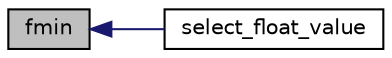 digraph "fmin"
{
  edge [fontname="Helvetica",fontsize="10",labelfontname="Helvetica",labelfontsize="10"];
  node [fontname="Helvetica",fontsize="10",shape=record];
  rankdir="LR";
  Node1 [label="fmin",height=0.2,width=0.4,color="black", fillcolor="grey75", style="filled" fontcolor="black"];
  Node1 -> Node2 [dir="back",color="midnightblue",fontsize="10",style="solid",fontname="Helvetica"];
  Node2 [label="select_float_value",height=0.2,width=0.4,color="black", fillcolor="white", style="filled",URL="$menu_8c.html#a0a37e579c94982ce5cf6d631464f96ea"];
}
